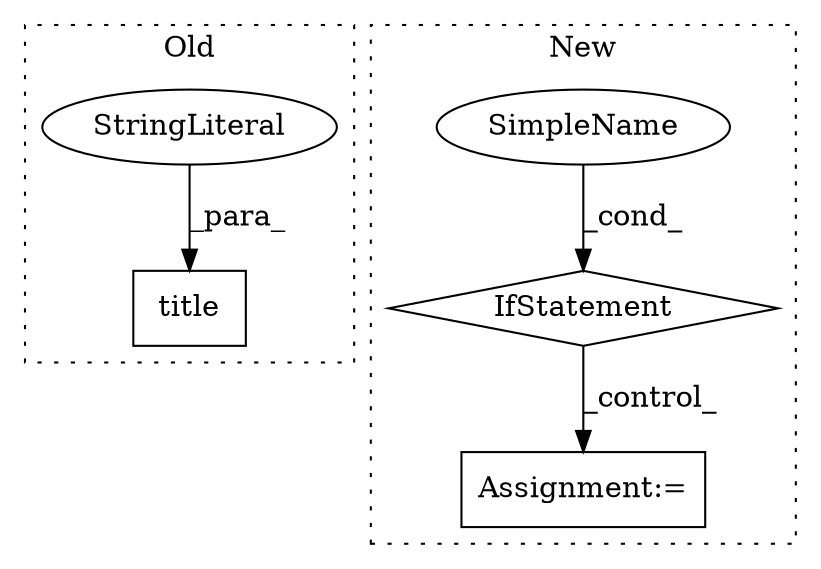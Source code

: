 digraph G {
subgraph cluster0 {
1 [label="title" a="32" s="1698,1722" l="6,1" shape="box"];
5 [label="StringLiteral" a="45" s="1704" l="18" shape="ellipse"];
label = "Old";
style="dotted";
}
subgraph cluster1 {
2 [label="IfStatement" a="25" s="525,539" l="4,2" shape="diamond"];
3 [label="Assignment:=" a="7" s="551" l="1" shape="box"];
4 [label="SimpleName" a="42" s="" l="" shape="ellipse"];
label = "New";
style="dotted";
}
2 -> 3 [label="_control_"];
4 -> 2 [label="_cond_"];
5 -> 1 [label="_para_"];
}
